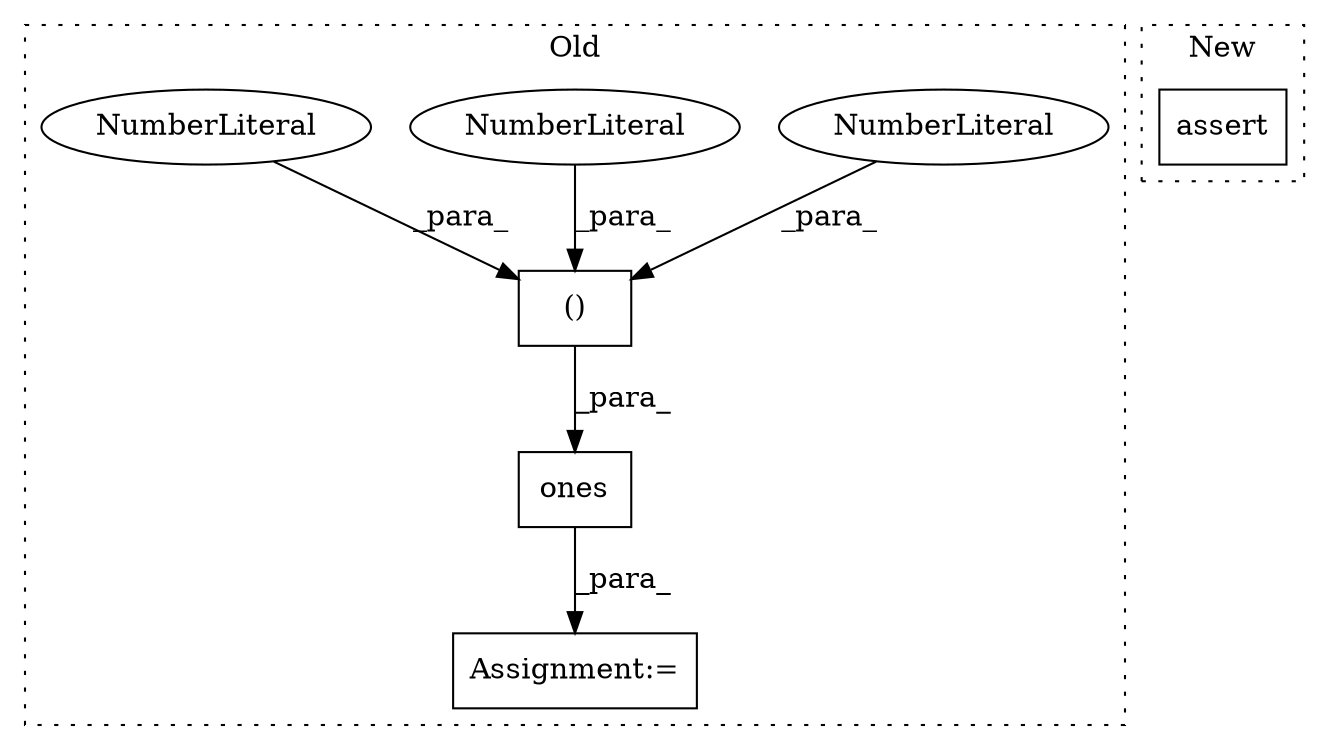 digraph G {
subgraph cluster0 {
1 [label="ones" a="32" s="6385,6438" l="10,2" shape="box"];
3 [label="Assignment:=" a="7" s="6378" l="1" shape="box"];
4 [label="()" a="106" s="6395" l="43" shape="box"];
5 [label="NumberLiteral" a="34" s="6395" l="1" shape="ellipse"];
6 [label="NumberLiteral" a="34" s="6423" l="1" shape="ellipse"];
7 [label="NumberLiteral" a="34" s="6409" l="1" shape="ellipse"];
label = "Old";
style="dotted";
}
subgraph cluster1 {
2 [label="assert" a="32" s="4362,4411" l="26,1" shape="box"];
label = "New";
style="dotted";
}
1 -> 3 [label="_para_"];
4 -> 1 [label="_para_"];
5 -> 4 [label="_para_"];
6 -> 4 [label="_para_"];
7 -> 4 [label="_para_"];
}
